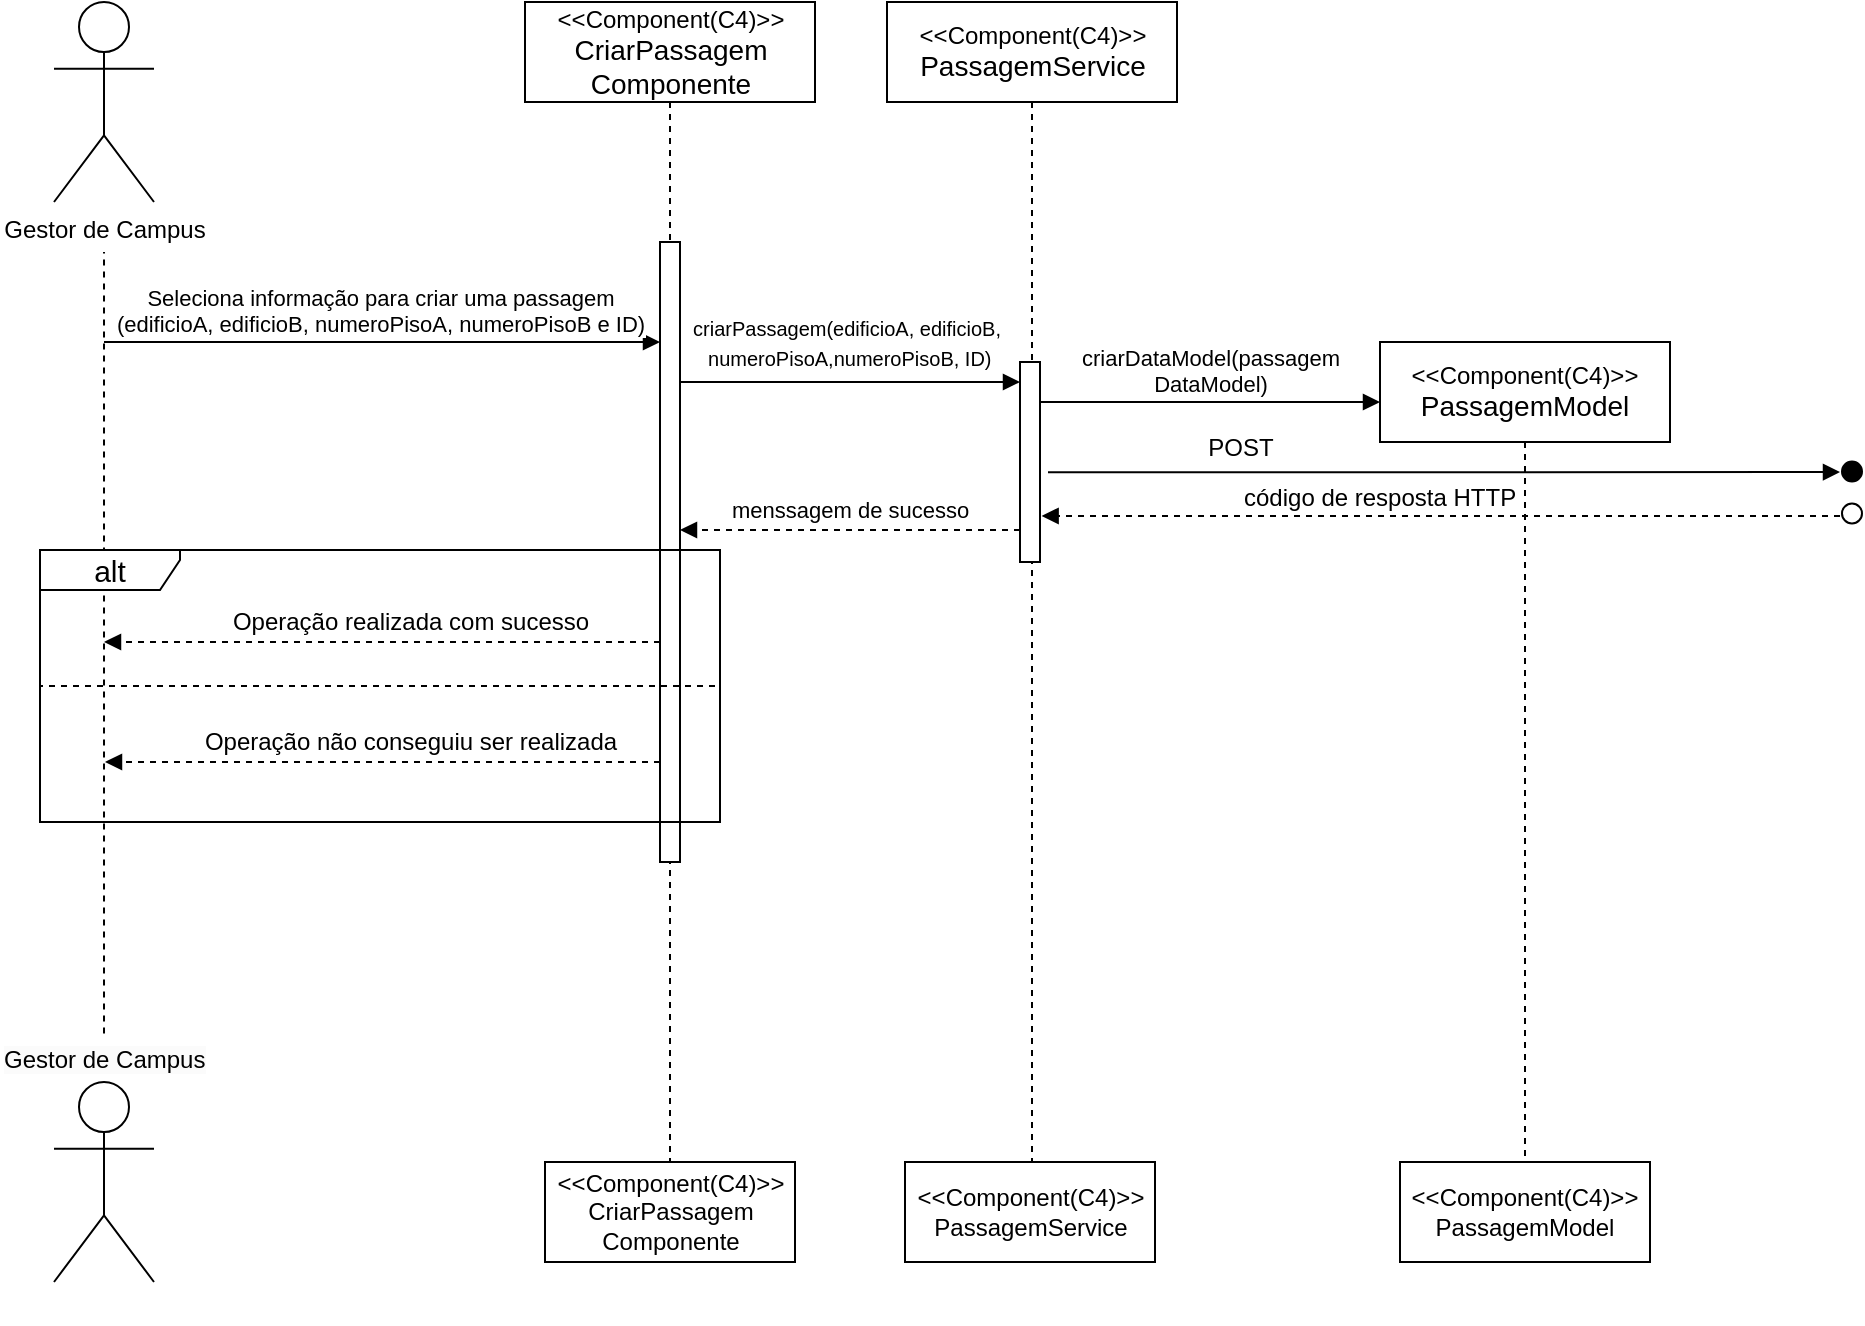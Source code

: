 <mxfile version="22.1.3" type="device">
  <diagram name="Página-1" id="_0TD1mqGewpyDmggwQoD">
    <mxGraphModel dx="2258" dy="1049" grid="1" gridSize="10" guides="1" tooltips="1" connect="1" arrows="1" fold="1" page="1" pageScale="1" pageWidth="827" pageHeight="1169" math="0" shadow="0">
      <root>
        <mxCell id="0" />
        <mxCell id="1" parent="0" />
        <mxCell id="OHvdIngEsUZ-ar--YYhK-1" value="&amp;lt;&amp;lt;Component(C4)&amp;gt;&amp;gt;&lt;br style=&quot;border-color: var(--border-color);&quot;&gt;&lt;font style=&quot;font-size: 14px;&quot;&gt;CriarPassagem&lt;br&gt;Componente&lt;/font&gt;" style="shape=umlLifeline;perimeter=lifelinePerimeter;whiteSpace=wrap;html=1;container=1;dropTarget=0;collapsible=0;recursiveResize=0;outlineConnect=0;portConstraint=eastwest;newEdgeStyle={&quot;curved&quot;:0,&quot;rounded&quot;:0};size=50;" vertex="1" parent="1">
          <mxGeometry x="322.5" y="30" width="145" height="580" as="geometry" />
        </mxCell>
        <mxCell id="OHvdIngEsUZ-ar--YYhK-2" value="&amp;lt;&amp;lt;Component(C4)&amp;gt;&amp;gt;&lt;br style=&quot;border-color: var(--border-color);&quot;&gt;CriarPassagem&lt;br&gt;Componente" style="shape=umlLifeline;perimeter=lifelinePerimeter;whiteSpace=wrap;html=1;container=1;dropTarget=0;collapsible=0;recursiveResize=0;outlineConnect=0;portConstraint=eastwest;newEdgeStyle={&quot;curved&quot;:0,&quot;rounded&quot;:0};size=60;" vertex="1" parent="1">
          <mxGeometry x="332.5" y="610" width="125" height="50" as="geometry" />
        </mxCell>
        <mxCell id="OHvdIngEsUZ-ar--YYhK-3" value="Gestor de Campus" style="shape=umlActor;verticalLabelPosition=bottom;verticalAlign=top;html=1;outlineConnect=0;" vertex="1" parent="1">
          <mxGeometry x="87" y="30" width="50" height="100" as="geometry" />
        </mxCell>
        <mxCell id="OHvdIngEsUZ-ar--YYhK-4" value="" style="line;strokeWidth=1;dashed=1;labelPosition=center;verticalLabelPosition=bottom;align=left;verticalAlign=top;spacingLeft=20;spacingTop=15;html=1;whiteSpace=wrap;rotation=-90;" vertex="1" parent="1">
          <mxGeometry x="-83.37" y="345.38" width="390.75" height="10" as="geometry" />
        </mxCell>
        <mxCell id="OHvdIngEsUZ-ar--YYhK-5" value="Actor" style="shape=umlActor;verticalLabelPosition=bottom;verticalAlign=top;html=1;outlineConnect=0;textOpacity=0;" vertex="1" parent="1">
          <mxGeometry x="87" y="570" width="50" height="100" as="geometry" />
        </mxCell>
        <mxCell id="OHvdIngEsUZ-ar--YYhK-6" value="Seleciona informação para criar uma passagem&lt;br&gt;(edificioA, edificioB, numeroPisoA, numeroPisoB e ID)" style="html=1;verticalAlign=bottom;endArrow=block;curved=0;rounded=0;" edge="1" parent="1" target="OHvdIngEsUZ-ar--YYhK-7">
          <mxGeometry x="-0.007" width="80" relative="1" as="geometry">
            <mxPoint x="112" y="200" as="sourcePoint" />
            <mxPoint x="192" y="200" as="targetPoint" />
            <mxPoint as="offset" />
          </mxGeometry>
        </mxCell>
        <mxCell id="OHvdIngEsUZ-ar--YYhK-7" value="" style="html=1;points=[[0,0,0,0,5],[0,1,0,0,-5],[1,0,0,0,5],[1,1,0,0,-5]];perimeter=orthogonalPerimeter;outlineConnect=0;targetShapes=umlLifeline;portConstraint=eastwest;newEdgeStyle={&quot;curved&quot;:0,&quot;rounded&quot;:0};" vertex="1" parent="1">
          <mxGeometry x="390" y="150" width="10" height="310" as="geometry" />
        </mxCell>
        <mxCell id="OHvdIngEsUZ-ar--YYhK-8" value="&lt;span style=&quot;color: rgb(0, 0, 0); font-family: Helvetica; font-size: 12px; font-style: normal; font-variant-ligatures: normal; font-variant-caps: normal; font-weight: 400; letter-spacing: normal; orphans: 2; text-align: center; text-indent: 0px; text-transform: none; widows: 2; word-spacing: 0px; -webkit-text-stroke-width: 0px; background-color: rgb(251, 251, 251); text-decoration-thickness: initial; text-decoration-style: initial; text-decoration-color: initial; float: none; display: inline !important;&quot;&gt;Gestor de Campus&lt;/span&gt;" style="text;whiteSpace=wrap;html=1;" vertex="1" parent="1">
          <mxGeometry x="60" y="545" width="130" height="40" as="geometry" />
        </mxCell>
        <mxCell id="OHvdIngEsUZ-ar--YYhK-9" value="&amp;lt;&amp;lt;Component(C4)&amp;gt;&amp;gt;&lt;br style=&quot;border-color: var(--border-color);&quot;&gt;&lt;font style=&quot;font-size: 14px;&quot;&gt;PassagemService&lt;/font&gt;" style="shape=umlLifeline;perimeter=lifelinePerimeter;whiteSpace=wrap;html=1;container=1;dropTarget=0;collapsible=0;recursiveResize=0;outlineConnect=0;portConstraint=eastwest;newEdgeStyle={&quot;curved&quot;:0,&quot;rounded&quot;:0};size=50;" vertex="1" parent="1">
          <mxGeometry x="503.5" y="30" width="145" height="580" as="geometry" />
        </mxCell>
        <mxCell id="OHvdIngEsUZ-ar--YYhK-10" value="&amp;lt;&amp;lt;Component(C4)&amp;gt;&amp;gt;&lt;br style=&quot;border-color: var(--border-color);&quot;&gt;PassagemService" style="shape=umlLifeline;perimeter=lifelinePerimeter;whiteSpace=wrap;html=1;container=1;dropTarget=0;collapsible=0;recursiveResize=0;outlineConnect=0;portConstraint=eastwest;newEdgeStyle={&quot;curved&quot;:0,&quot;rounded&quot;:0};size=60;" vertex="1" parent="1">
          <mxGeometry x="512.5" y="610" width="125" height="50" as="geometry" />
        </mxCell>
        <mxCell id="OHvdIngEsUZ-ar--YYhK-11" value="" style="html=1;points=[[0,0,0,0,5],[0,1,0,0,-5],[1,0,0,0,5],[1,1,0,0,-5]];perimeter=orthogonalPerimeter;outlineConnect=0;targetShapes=umlLifeline;portConstraint=eastwest;newEdgeStyle={&quot;curved&quot;:0,&quot;rounded&quot;:0};" vertex="1" parent="1">
          <mxGeometry x="570" y="210" width="10" height="100" as="geometry" />
        </mxCell>
        <mxCell id="OHvdIngEsUZ-ar--YYhK-12" value="" style="html=1;verticalAlign=bottom;endArrow=block;curved=0;rounded=0;" edge="1" parent="1">
          <mxGeometry x="0.059" y="10" width="80" relative="1" as="geometry">
            <mxPoint x="400" y="220" as="sourcePoint" />
            <mxPoint x="570" y="220" as="targetPoint" />
            <mxPoint as="offset" />
          </mxGeometry>
        </mxCell>
        <mxCell id="OHvdIngEsUZ-ar--YYhK-13" value="" style="html=1;verticalAlign=bottom;labelBackgroundColor=none;endArrow=block;endFill=1;dashed=1;rounded=0;" edge="1" parent="1">
          <mxGeometry width="160" relative="1" as="geometry">
            <mxPoint x="570" y="294" as="sourcePoint" />
            <mxPoint x="400" y="294" as="targetPoint" />
            <Array as="points">
              <mxPoint x="480" y="294" />
            </Array>
          </mxGeometry>
        </mxCell>
        <mxCell id="OHvdIngEsUZ-ar--YYhK-14" value="&lt;span style=&quot;color: rgb(0, 0, 0); font-family: Helvetica; font-size: 11px; font-style: normal; font-variant-ligatures: normal; font-variant-caps: normal; font-weight: 400; letter-spacing: normal; orphans: 2; text-align: center; text-indent: 0px; text-transform: none; widows: 2; word-spacing: 0px; -webkit-text-stroke-width: 0px; background-color: rgb(255, 255, 255); text-decoration-thickness: initial; text-decoration-style: initial; text-decoration-color: initial; float: none; display: inline !important;&quot;&gt;menssagem de sucesso&lt;/span&gt;" style="text;whiteSpace=wrap;html=1;" vertex="1" parent="1">
          <mxGeometry x="424" y="269.75" width="160" height="40" as="geometry" />
        </mxCell>
        <mxCell id="OHvdIngEsUZ-ar--YYhK-15" value="&lt;font style=&quot;font-size: 15px;&quot;&gt;alt&lt;/font&gt;" style="shape=umlFrame;whiteSpace=wrap;html=1;pointerEvents=0;recursiveResize=0;container=1;collapsible=0;width=70;align=center;height=20;" vertex="1" parent="1">
          <mxGeometry x="80" y="304" width="340" height="136" as="geometry" />
        </mxCell>
        <mxCell id="OHvdIngEsUZ-ar--YYhK-16" value="" style="html=1;verticalAlign=bottom;labelBackgroundColor=none;endArrow=block;endFill=1;dashed=1;rounded=0;" edge="1" parent="OHvdIngEsUZ-ar--YYhK-15" source="OHvdIngEsUZ-ar--YYhK-7">
          <mxGeometry width="160" relative="1" as="geometry">
            <mxPoint x="308" y="106" as="sourcePoint" />
            <mxPoint x="32.5" y="106" as="targetPoint" />
          </mxGeometry>
        </mxCell>
        <mxCell id="OHvdIngEsUZ-ar--YYhK-17" value="Operação não conseguiu ser realizada" style="text;html=1;align=center;verticalAlign=middle;resizable=0;points=[];autosize=1;strokeColor=none;fillColor=none;" vertex="1" parent="OHvdIngEsUZ-ar--YYhK-15">
          <mxGeometry x="70" y="81" width="230" height="30" as="geometry" />
        </mxCell>
        <mxCell id="OHvdIngEsUZ-ar--YYhK-18" value="Operação realizada com sucesso" style="text;html=1;align=center;verticalAlign=middle;resizable=0;points=[];autosize=1;strokeColor=none;fillColor=none;" vertex="1" parent="OHvdIngEsUZ-ar--YYhK-15">
          <mxGeometry x="85" y="21" width="200" height="30" as="geometry" />
        </mxCell>
        <mxCell id="OHvdIngEsUZ-ar--YYhK-19" value="" style="html=1;verticalAlign=bottom;labelBackgroundColor=none;endArrow=block;endFill=1;dashed=1;rounded=0;" edge="1" parent="OHvdIngEsUZ-ar--YYhK-15" source="OHvdIngEsUZ-ar--YYhK-7">
          <mxGeometry width="160" relative="1" as="geometry">
            <mxPoint x="310" y="45.58" as="sourcePoint" />
            <mxPoint x="32" y="46" as="targetPoint" />
          </mxGeometry>
        </mxCell>
        <mxCell id="OHvdIngEsUZ-ar--YYhK-20" value="" style="line;strokeWidth=1;dashed=1;labelPosition=center;verticalLabelPosition=bottom;align=left;verticalAlign=top;spacingLeft=20;spacingTop=15;html=1;whiteSpace=wrap;rotation=-180;" vertex="1" parent="OHvdIngEsUZ-ar--YYhK-15">
          <mxGeometry y="63" width="337.5" height="10" as="geometry" />
        </mxCell>
        <mxCell id="OHvdIngEsUZ-ar--YYhK-21" value="&amp;lt;&amp;lt;Component(C4)&amp;gt;&amp;gt;&lt;br style=&quot;border-color: var(--border-color);&quot;&gt;&lt;span style=&quot;font-size: 14px;&quot;&gt;PassagemModel&lt;/span&gt;" style="shape=umlLifeline;perimeter=lifelinePerimeter;whiteSpace=wrap;html=1;container=1;dropTarget=0;collapsible=0;recursiveResize=0;outlineConnect=0;portConstraint=eastwest;newEdgeStyle={&quot;curved&quot;:0,&quot;rounded&quot;:0};size=50;" vertex="1" parent="1">
          <mxGeometry x="750" y="200" width="145" height="440" as="geometry" />
        </mxCell>
        <mxCell id="OHvdIngEsUZ-ar--YYhK-22" value="&amp;lt;&amp;lt;Component(C4)&amp;gt;&amp;gt;&lt;br style=&quot;border-color: var(--border-color);&quot;&gt;PassagemModel" style="shape=umlLifeline;perimeter=lifelinePerimeter;whiteSpace=wrap;html=1;container=1;dropTarget=0;collapsible=0;recursiveResize=0;outlineConnect=0;portConstraint=eastwest;newEdgeStyle={&quot;curved&quot;:0,&quot;rounded&quot;:0};size=60;" vertex="1" parent="1">
          <mxGeometry x="760" y="610" width="125" height="50" as="geometry" />
        </mxCell>
        <mxCell id="OHvdIngEsUZ-ar--YYhK-23" value="criarDataModel(passagem&lt;br&gt;DataModel)" style="html=1;verticalAlign=bottom;endArrow=block;curved=0;rounded=0;" edge="1" parent="1">
          <mxGeometry x="-0.007" width="80" relative="1" as="geometry">
            <mxPoint x="580" y="230" as="sourcePoint" />
            <mxPoint x="750" y="230" as="targetPoint" />
            <mxPoint as="offset" />
          </mxGeometry>
        </mxCell>
        <mxCell id="OHvdIngEsUZ-ar--YYhK-24" value="" style="html=1;verticalAlign=bottom;endArrow=block;curved=0;rounded=0;" edge="1" parent="1">
          <mxGeometry x="-0.007" width="80" relative="1" as="geometry">
            <mxPoint x="584" y="265.16" as="sourcePoint" />
            <mxPoint x="980" y="265" as="targetPoint" />
            <mxPoint as="offset" />
          </mxGeometry>
        </mxCell>
        <mxCell id="OHvdIngEsUZ-ar--YYhK-25" value="POST" style="text;html=1;align=center;verticalAlign=middle;resizable=0;points=[];autosize=1;strokeColor=none;fillColor=none;" vertex="1" parent="1">
          <mxGeometry x="650" y="238" width="60" height="30" as="geometry" />
        </mxCell>
        <mxCell id="OHvdIngEsUZ-ar--YYhK-26" value="" style="ellipse;html=1;fillColor=#000000;" vertex="1" parent="1">
          <mxGeometry x="981" y="259.75" width="10" height="10" as="geometry" />
        </mxCell>
        <mxCell id="OHvdIngEsUZ-ar--YYhK-27" value="" style="ellipse;html=1;" vertex="1" parent="1">
          <mxGeometry x="981" y="280.75" width="10" height="10" as="geometry" />
        </mxCell>
        <mxCell id="OHvdIngEsUZ-ar--YYhK-28" value="código de resposta HTTP" style="text;whiteSpace=wrap;html=1;" vertex="1" parent="1">
          <mxGeometry x="680" y="264" width="160" height="40" as="geometry" />
        </mxCell>
        <mxCell id="OHvdIngEsUZ-ar--YYhK-29" value="" style="html=1;verticalAlign=bottom;labelBackgroundColor=none;endArrow=block;endFill=1;dashed=1;rounded=0;" edge="1" parent="1">
          <mxGeometry width="160" relative="1" as="geometry">
            <mxPoint x="980" y="287" as="sourcePoint" />
            <mxPoint x="580.81" y="287" as="targetPoint" />
          </mxGeometry>
        </mxCell>
        <mxCell id="OHvdIngEsUZ-ar--YYhK-30" value="&lt;font style=&quot;font-size: 10px;&quot;&gt;criarPassagem(edificioA, edificioB,&lt;br style=&quot;border-color: var(--border-color);&quot;&gt;&lt;span style=&quot;background-color: rgb(255, 255, 255);&quot;&gt;&amp;nbsp;numeroPisoA,numeroPisoB,&amp;nbsp;ID)&lt;/span&gt;&lt;/font&gt;" style="text;html=1;align=center;verticalAlign=middle;resizable=0;points=[];autosize=1;strokeColor=none;fillColor=none;" vertex="1" parent="1">
          <mxGeometry x="393" y="180" width="180" height="40" as="geometry" />
        </mxCell>
      </root>
    </mxGraphModel>
  </diagram>
</mxfile>
